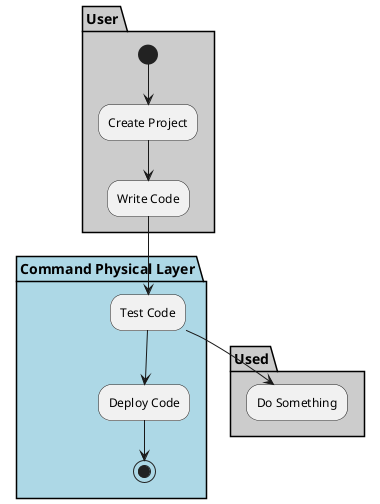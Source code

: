 @startuml

partition "Command Physical Layer" {

}

partition User #cccccc {
  (*) --> "Create Project"
  --> "Write Code"
}

partition "Command Physical Layer" #lightblue {
  "Write Code" --> "Test Code"
  "Test Code" --> "Deploy Code"
  "Deploy Code" --> (*)
}

partition Used #cccccc {
  "Test Code" --> "Do Something"
}

@enduml
